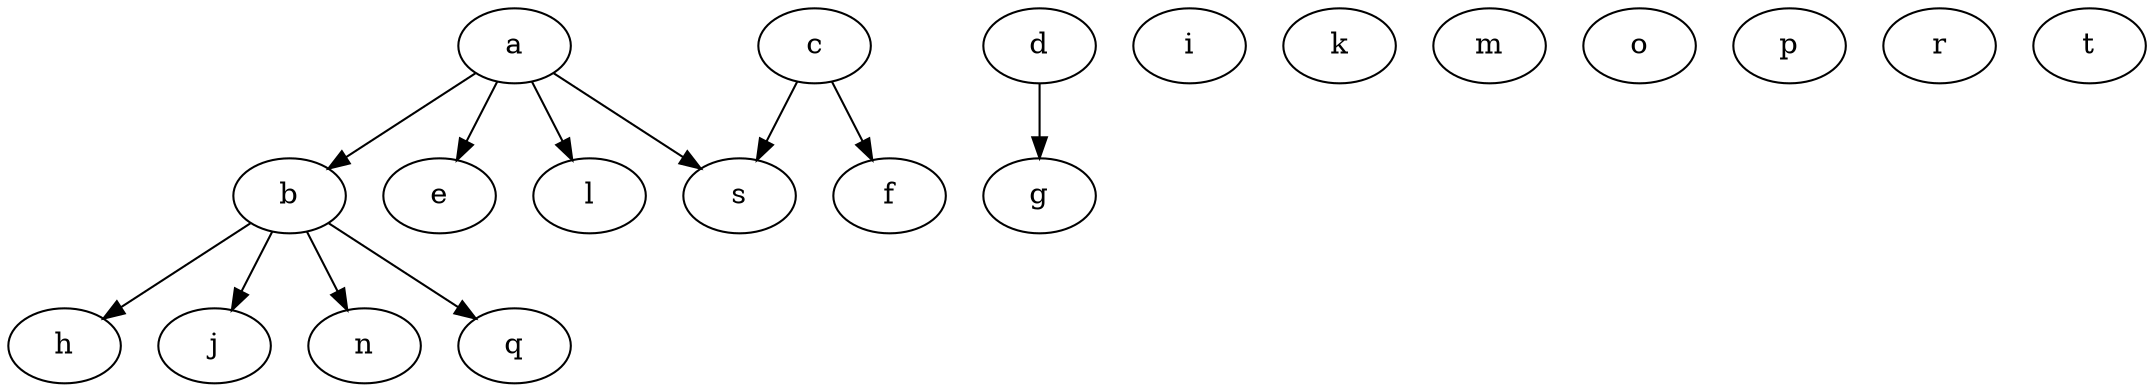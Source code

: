 digraph "autogenerated" {
	a  [Weight=3];
	b  [Weight=8];
	c  [Weight=69];
	d  [Weight=5];
	e  [Weight=99];
	f  [Weight=4];
	g  [Weight=34];
	h  [Weight=67];
	i  [Weight=97];
	j  [Weight=7];
	k  [Weight=72];
	l  [Weight=22];
	m  [Weight=58];
	n  [Weight=82];
	o  [Weight=75];
	p  [Weight=97];
	q  [Weight=19];
	r  [Weight=8];
	s  [Weight=97];
	t  [Weight=17];
	a -> b[Weight=25];
	a -> e[Weight=17];
	a -> l[Weight=56];
	a -> s[Weight=40];
	b -> h[Weight=41];
	b -> j[Weight=83];
	b -> n[Weight=70];
	b -> q[Weight=84];
	c -> f[Weight=2];
	c -> s[Weight=58];
	d -> g[Weight=23];
}